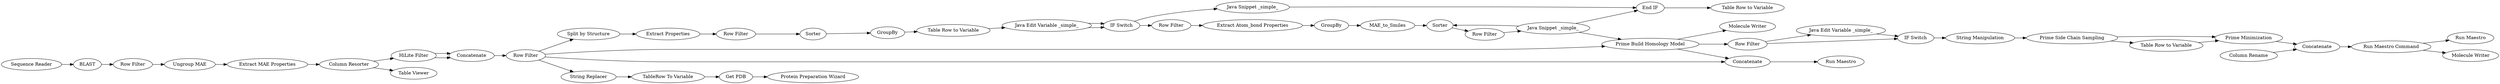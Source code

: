 digraph {
	112 [label="Prime Build Homology Model"]
	113 [label=BLAST]
	120 [label="Table Viewer"]
	159 [label="HiLite Filter"]
	115 [label="Extract MAE Properties"]
	119 [label="Ungroup MAE"]
	123 [label="Row Filter"]
	124 [label="Column Resorter"]
	8261 [label="Table Viewer"]
	8265 [label="Table Row to Variable"]
	8266 [label="IF Switch"]
	8267 [label="End IF"]
	8276 [label="Java Snippet _simple_"]
	33 [label="Split by Structure"]
	36 [label="Extract Properties"]
	8269 [label="Row Filter"]
	8270 [label=Sorter]
	8271 [label="Table Row to Variable"]
	8273 [label=GroupBy]
	8274 [label="Java Edit Variable _simple_"]
	8257 [label="Extract Atom_bond Properties"]
	8258 [label=GroupBy]
	8260 [label=MAE_to_Smiles]
	8261 [label=Sorter]
	8262 [label="Row Filter"]
	8264 [label="Java Snippet _simple_"]
	8277 [label="Row Filter"]
	8286 [label="Run Maestro"]
	8287 [label="Prime Minimization"]
	8288 [label="Prime Side Chain Sampling"]
	8289 [label="Table Row to Variable"]
	8290 [label=Concatenate]
	8291 [label="Run Maestro"]
	8282 [label=Concatenate]
	8283 [label="Column Rename"]
	8285 [label="Run Maestro Command"]
	8294 [label="Java Edit Variable _simple_"]
	8295 [label="Row Filter"]
	8296 [label="IF Switch"]
	8298 [label="String Manipulation"]
	152 [label="Get PDB"]
	154 [label="TableRow To Variable"]
	157 [label="String Replacer"]
	158 [label="Protein Preparation Wizard"]
	8299 [label=Concatenate]
	8300 [label="Row Filter"]
	8302 [label="Molecule Writer"]
	8303 [label="Molecule Writer"]
	9743 [label="Sequence Reader"]
	115 -> 124
	119 -> 115
	123 -> 119
	33 -> 36
	36 -> 8269
	8269 -> 8270
	8270 -> 8273
	8271 -> 8274
	8273 -> 8271
	8257 -> 8258
	8258 -> 8260
	8260 -> 8261
	8261 -> 8262
	8262 -> 8264
	8277 -> 8257
	8266 -> 8277
	8266 -> 8276
	8267 -> 8265
	8276 -> 8267
	8274 -> 8266
	8274 -> 8266
	8264 -> 8267
	8282 -> 8285
	8283 -> 8282
	8294 -> 8296
	8295 -> 8294
	8295 -> 8296
	8296 -> 8298
	152 -> 158
	154 -> 152
	157 -> 154
	8299 -> 8300
	8300 -> 157
	112 -> 8290
	112 -> 8295
	112 -> 8302
	113 -> 123
	159 -> 8299
	159 -> 8299
	124 -> 120
	124 -> 159
	8264 -> 112
	8264 -> 8261
	8287 -> 8282
	8288 -> 8289
	8288 -> 8287
	8289 -> 8287
	8290 -> 8291
	8285 -> 8303
	8285 -> 8286
	8298 -> 8288
	8300 -> 8290
	8300 -> 33
	8300 -> 112
	9743 -> 113
	rankdir=LR
}
